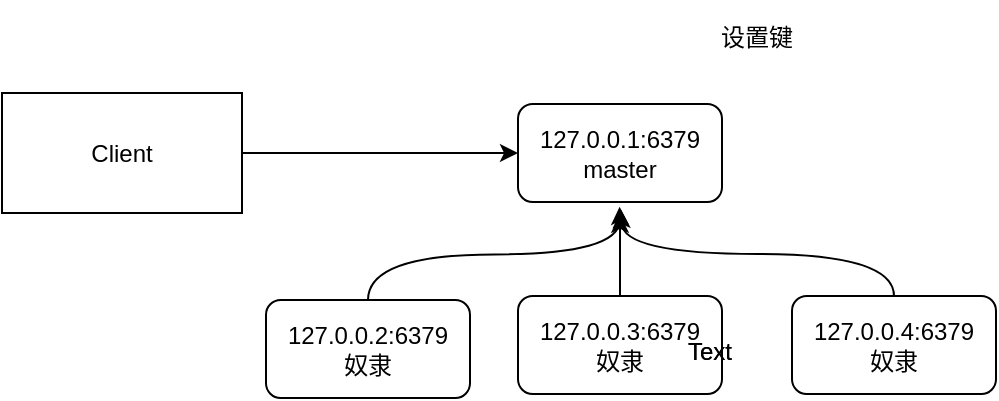<mxfile version="14.9.3" type="github">
  <diagram id="8TH7uReoswffPimqbZuZ" name="Page-1">
    <mxGraphModel dx="1038" dy="492" grid="0" gridSize="10" guides="1" tooltips="1" connect="1" arrows="1" fold="1" page="1" pageScale="1" pageWidth="827" pageHeight="1169" math="0" shadow="0">
      <root>
        <mxCell id="0" />
        <mxCell id="1" parent="0" />
        <mxCell id="pIVM3B8b8TiOGifCgAn9-1" value="&lt;font style=&quot;vertical-align: inherit&quot;&gt;&lt;font style=&quot;vertical-align: inherit&quot;&gt;&lt;font style=&quot;vertical-align: inherit&quot;&gt;&lt;font style=&quot;vertical-align: inherit&quot;&gt;127.0.0.1:6379&lt;br&gt;master&lt;br&gt;&lt;/font&gt;&lt;/font&gt;&lt;/font&gt;&lt;/font&gt;" style="rounded=1;whiteSpace=wrap;html=1;" vertex="1" parent="1">
          <mxGeometry x="316" y="102" width="102" height="49" as="geometry" />
        </mxCell>
        <mxCell id="pIVM3B8b8TiOGifCgAn9-8" style="edgeStyle=orthogonalEdgeStyle;curved=1;rounded=0;orthogonalLoop=1;jettySize=auto;html=1;exitX=0.5;exitY=0;exitDx=0;exitDy=0;" edge="1" parent="1" source="pIVM3B8b8TiOGifCgAn9-2">
          <mxGeometry relative="1" as="geometry">
            <mxPoint x="367.6" y="155" as="targetPoint" />
          </mxGeometry>
        </mxCell>
        <mxCell id="pIVM3B8b8TiOGifCgAn9-2" value="&lt;font style=&quot;vertical-align: inherit&quot;&gt;&lt;font style=&quot;vertical-align: inherit&quot;&gt;&lt;font style=&quot;vertical-align: inherit&quot;&gt;&lt;font style=&quot;vertical-align: inherit&quot;&gt;&lt;font style=&quot;vertical-align: inherit&quot;&gt;127.0.0.4:6379&lt;/font&gt;&lt;/font&gt;&lt;/font&gt;&lt;/font&gt;&lt;/font&gt;&lt;br&gt;&lt;font style=&quot;vertical-align: inherit&quot;&gt;&lt;font style=&quot;vertical-align: inherit&quot;&gt;&lt;font style=&quot;vertical-align: inherit&quot;&gt;&lt;font style=&quot;vertical-align: inherit&quot;&gt;&lt;font style=&quot;vertical-align: inherit&quot;&gt;奴隶&lt;/font&gt;&lt;/font&gt;&lt;/font&gt;&lt;/font&gt;&lt;/font&gt;" style="rounded=1;whiteSpace=wrap;html=1;" vertex="1" parent="1">
          <mxGeometry x="453" y="198" width="102" height="49" as="geometry" />
        </mxCell>
        <mxCell id="pIVM3B8b8TiOGifCgAn9-6" style="edgeStyle=orthogonalEdgeStyle;curved=1;rounded=0;orthogonalLoop=1;jettySize=auto;html=1;exitX=0.5;exitY=0;exitDx=0;exitDy=0;" edge="1" parent="1" source="pIVM3B8b8TiOGifCgAn9-3">
          <mxGeometry relative="1" as="geometry">
            <mxPoint x="367" y="157.4" as="targetPoint" />
          </mxGeometry>
        </mxCell>
        <mxCell id="pIVM3B8b8TiOGifCgAn9-3" value="&lt;font style=&quot;vertical-align: inherit&quot;&gt;&lt;font style=&quot;vertical-align: inherit&quot;&gt;&lt;font style=&quot;vertical-align: inherit&quot;&gt;&lt;font style=&quot;vertical-align: inherit&quot;&gt;&lt;font style=&quot;vertical-align: inherit&quot;&gt;127.0.0.3:6379&lt;/font&gt;&lt;/font&gt;&lt;/font&gt;&lt;/font&gt;&lt;/font&gt;&lt;br&gt;&lt;font style=&quot;vertical-align: inherit&quot;&gt;&lt;font style=&quot;vertical-align: inherit&quot;&gt;&lt;font style=&quot;vertical-align: inherit&quot;&gt;&lt;font style=&quot;vertical-align: inherit&quot;&gt;&lt;font style=&quot;vertical-align: inherit&quot;&gt;奴隶&lt;/font&gt;&lt;/font&gt;&lt;/font&gt;&lt;/font&gt;&lt;/font&gt;" style="rounded=1;whiteSpace=wrap;html=1;" vertex="1" parent="1">
          <mxGeometry x="316" y="198" width="102" height="49" as="geometry" />
        </mxCell>
        <mxCell id="pIVM3B8b8TiOGifCgAn9-5" style="edgeStyle=orthogonalEdgeStyle;curved=1;rounded=0;orthogonalLoop=1;jettySize=auto;html=1;exitX=0.5;exitY=0;exitDx=0;exitDy=0;" edge="1" parent="1" source="pIVM3B8b8TiOGifCgAn9-4">
          <mxGeometry relative="1" as="geometry">
            <mxPoint x="366.8" y="153.4" as="targetPoint" />
          </mxGeometry>
        </mxCell>
        <mxCell id="pIVM3B8b8TiOGifCgAn9-4" value="&lt;font style=&quot;vertical-align: inherit&quot;&gt;&lt;font style=&quot;vertical-align: inherit&quot;&gt;&lt;font style=&quot;vertical-align: inherit&quot;&gt;&lt;font style=&quot;vertical-align: inherit&quot;&gt;&lt;font style=&quot;vertical-align: inherit&quot;&gt;&lt;font style=&quot;vertical-align: inherit&quot;&gt;&lt;font style=&quot;vertical-align: inherit&quot;&gt;&lt;font style=&quot;vertical-align: inherit&quot;&gt;127.0.0.2:6379&lt;/font&gt;&lt;/font&gt;&lt;/font&gt;&lt;/font&gt;&lt;/font&gt;&lt;/font&gt;&lt;br&gt;&lt;font style=&quot;vertical-align: inherit&quot;&gt;&lt;font style=&quot;vertical-align: inherit&quot;&gt;&lt;font style=&quot;vertical-align: inherit&quot;&gt;&lt;font style=&quot;vertical-align: inherit&quot;&gt;&lt;font style=&quot;vertical-align: inherit&quot;&gt;&lt;font style=&quot;vertical-align: inherit&quot;&gt;奴隶&lt;/font&gt;&lt;/font&gt;&lt;/font&gt;&lt;/font&gt;&lt;/font&gt;&lt;/font&gt;&lt;br&gt;&lt;/font&gt;&lt;/font&gt;" style="rounded=1;whiteSpace=wrap;html=1;" vertex="1" parent="1">
          <mxGeometry x="190" y="200" width="102" height="49" as="geometry" />
        </mxCell>
        <mxCell id="pIVM3B8b8TiOGifCgAn9-10" style="edgeStyle=orthogonalEdgeStyle;curved=1;rounded=0;orthogonalLoop=1;jettySize=auto;html=1;exitX=1;exitY=0.5;exitDx=0;exitDy=0;entryX=0;entryY=0.5;entryDx=0;entryDy=0;" edge="1" parent="1" source="pIVM3B8b8TiOGifCgAn9-9" target="pIVM3B8b8TiOGifCgAn9-1">
          <mxGeometry relative="1" as="geometry" />
        </mxCell>
        <mxCell id="pIVM3B8b8TiOGifCgAn9-9" value="&lt;font style=&quot;vertical-align: inherit&quot;&gt;&lt;font style=&quot;vertical-align: inherit&quot;&gt;Client&lt;/font&gt;&lt;/font&gt;" style="rounded=0;whiteSpace=wrap;html=1;" vertex="1" parent="1">
          <mxGeometry x="58" y="96.5" width="120" height="60" as="geometry" />
        </mxCell>
        <mxCell id="pIVM3B8b8TiOGifCgAn9-11" value="Text" style="text;html=1;strokeColor=none;fillColor=none;align=center;verticalAlign=middle;whiteSpace=wrap;rounded=0;" vertex="1" parent="1">
          <mxGeometry x="392" y="216" width="40" height="20" as="geometry" />
        </mxCell>
        <mxCell id="pIVM3B8b8TiOGifCgAn9-12" value="Text" style="text;html=1;strokeColor=none;fillColor=none;align=center;verticalAlign=middle;whiteSpace=wrap;rounded=0;" vertex="1" parent="1">
          <mxGeometry x="392" y="216" width="40" height="20" as="geometry" />
        </mxCell>
        <mxCell id="pIVM3B8b8TiOGifCgAn9-13" value="&lt;font style=&quot;vertical-align: inherit&quot;&gt;&lt;font style=&quot;vertical-align: inherit&quot;&gt;&lt;font style=&quot;vertical-align: inherit&quot;&gt;&lt;font style=&quot;vertical-align: inherit&quot;&gt;&lt;font style=&quot;vertical-align: inherit&quot;&gt;&lt;font style=&quot;vertical-align: inherit&quot;&gt;&lt;font style=&quot;vertical-align: inherit&quot;&gt;&lt;font style=&quot;vertical-align: inherit&quot;&gt;设置键&lt;/font&gt;&lt;/font&gt;&lt;/font&gt;&lt;/font&gt;&lt;/font&gt;&lt;/font&gt;&lt;/font&gt;&lt;/font&gt;" style="text;html=1;strokeColor=none;fillColor=none;align=center;verticalAlign=middle;whiteSpace=wrap;rounded=0;" vertex="1" parent="1">
          <mxGeometry x="363" y="50" width="145" height="38" as="geometry" />
        </mxCell>
      </root>
    </mxGraphModel>
  </diagram>
</mxfile>
